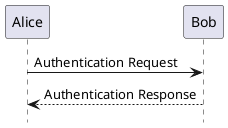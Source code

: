 @startuml

hide footbox

Alice -> Bob: Authentication Request
Bob --> Alice: Authentication Response

@enduml
